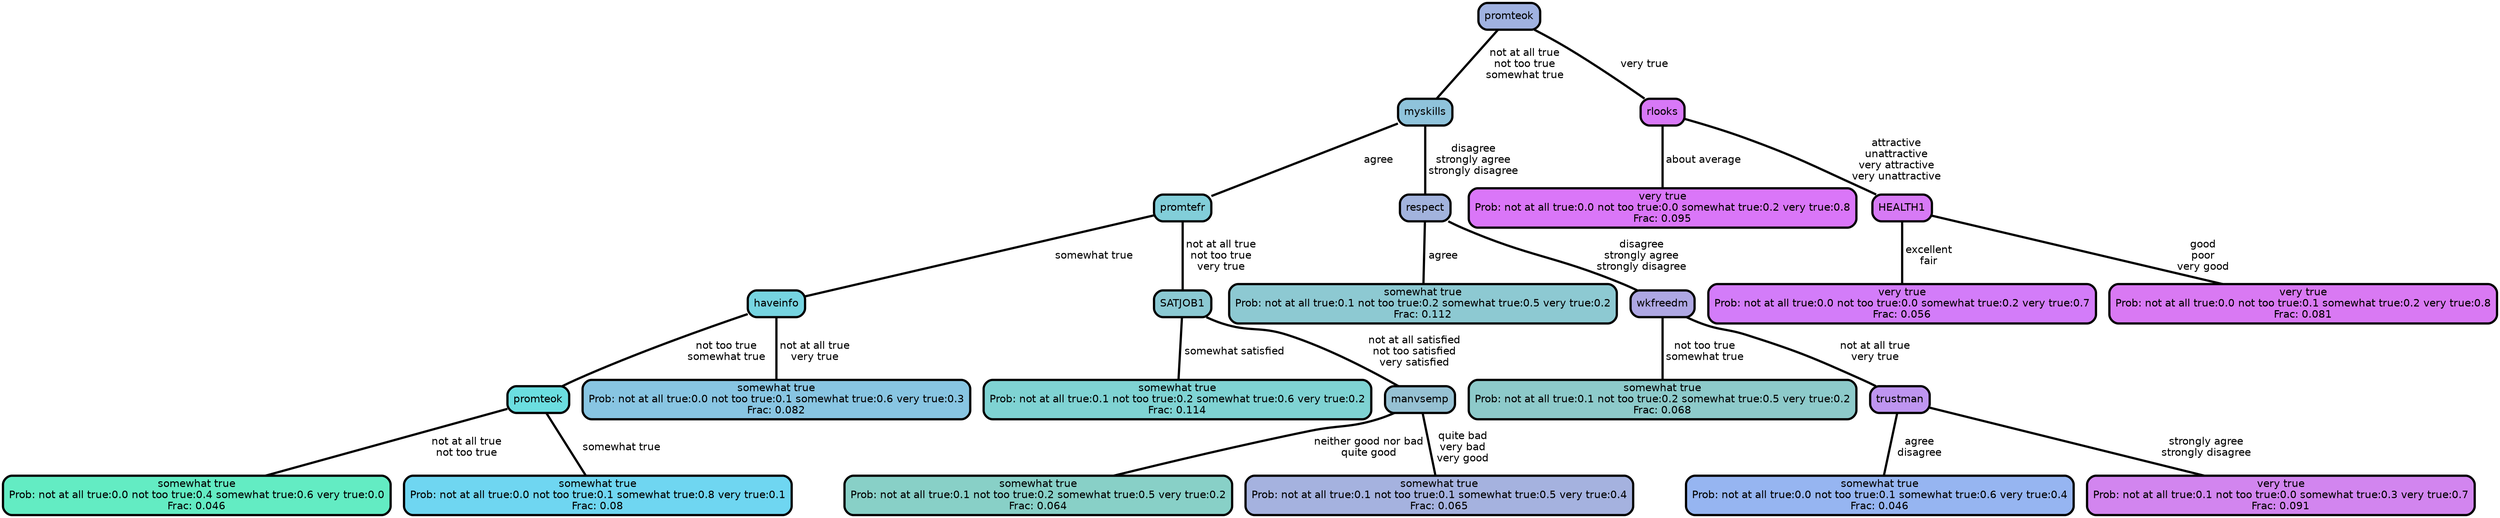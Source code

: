 graph Tree {
node [shape=box, style="filled, rounded",color="black",penwidth="3",fontcolor="black",                 fontname=helvetica] ;
graph [ranksep="0 equally", splines=straight,                 bgcolor=transparent, dpi=200] ;
edge [fontname=helvetica, color=black] ;
0 [label="somewhat true
Prob: not at all true:0.0 not too true:0.4 somewhat true:0.6 very true:0.0
Frac: 0.046", fillcolor="#63ecc3"] ;
1 [label="promteok", fillcolor="#6bdee0"] ;
2 [label="somewhat true
Prob: not at all true:0.0 not too true:0.1 somewhat true:0.8 very true:0.1
Frac: 0.08", fillcolor="#6fd6f1"] ;
3 [label="haveinfo", fillcolor="#76d4e1"] ;
4 [label="somewhat true
Prob: not at all true:0.0 not too true:0.1 somewhat true:0.6 very true:0.3
Frac: 0.082", fillcolor="#88c5e2"] ;
5 [label="promtefr", fillcolor="#82ced9"] ;
6 [label="somewhat true
Prob: not at all true:0.1 not too true:0.2 somewhat true:0.6 very true:0.2
Frac: 0.114", fillcolor="#7fd3d3"] ;
7 [label="SATJOB1", fillcolor="#8bc9d3"] ;
8 [label="somewhat true
Prob: not at all true:0.1 not too true:0.2 somewhat true:0.5 very true:0.2
Frac: 0.064", fillcolor="#88d0c7"] ;
9 [label="manvsemp", fillcolor="#96c1d3"] ;
10 [label="somewhat true
Prob: not at all true:0.1 not too true:0.1 somewhat true:0.5 very true:0.4
Frac: 0.065", fillcolor="#a5b2df"] ;
11 [label="myskills", fillcolor="#8fc3db"] ;
12 [label="somewhat true
Prob: not at all true:0.1 not too true:0.2 somewhat true:0.5 very true:0.2
Frac: 0.112", fillcolor="#8dc9d2"] ;
13 [label="respect", fillcolor="#a2b3dd"] ;
14 [label="somewhat true
Prob: not at all true:0.1 not too true:0.2 somewhat true:0.5 very true:0.2
Frac: 0.068", fillcolor="#8dcaca"] ;
15 [label="wkfreedm", fillcolor="#aea7e3"] ;
16 [label="somewhat true
Prob: not at all true:0.0 not too true:0.1 somewhat true:0.6 very true:0.4
Frac: 0.046", fillcolor="#96b5f1"] ;
17 [label="trustman", fillcolor="#be95f0"] ;
18 [label="very true
Prob: not at all true:0.1 not too true:0.0 somewhat true:0.3 very true:0.7
Frac: 0.091", fillcolor="#d285ef"] ;
19 [label="promteok", fillcolor="#a0b2e1"] ;
20 [label="very true
Prob: not at all true:0.0 not too true:0.0 somewhat true:0.2 very true:0.8
Frac: 0.095", fillcolor="#da76f8"] ;
21 [label="rlooks", fillcolor="#d878f7"] ;
22 [label="very true
Prob: not at all true:0.0 not too true:0.0 somewhat true:0.2 very true:0.7
Frac: 0.056", fillcolor="#d37cf9"] ;
23 [label="HEALTH1", fillcolor="#d77af5"] ;
24 [label="very true
Prob: not at all true:0.0 not too true:0.1 somewhat true:0.2 very true:0.8
Frac: 0.081", fillcolor="#d979f3"] ;
1 -- 0 [label=" not at all true\n not too true",penwidth=3] ;
1 -- 2 [label=" somewhat true",penwidth=3] ;
3 -- 1 [label=" not too true\n somewhat true",penwidth=3] ;
3 -- 4 [label=" not at all true\n very true",penwidth=3] ;
5 -- 3 [label=" somewhat true",penwidth=3] ;
5 -- 7 [label=" not at all true\n not too true\n very true",penwidth=3] ;
7 -- 6 [label=" somewhat satisfied",penwidth=3] ;
7 -- 9 [label=" not at all satisfied\n not too satisfied\n very satisfied",penwidth=3] ;
9 -- 8 [label=" neither good nor bad\n quite good",penwidth=3] ;
9 -- 10 [label=" quite bad\n very bad\n very good",penwidth=3] ;
11 -- 5 [label=" agree",penwidth=3] ;
11 -- 13 [label=" disagree\n strongly agree\n strongly disagree",penwidth=3] ;
13 -- 12 [label=" agree",penwidth=3] ;
13 -- 15 [label=" disagree\n strongly agree\n strongly disagree",penwidth=3] ;
15 -- 14 [label=" not too true\n somewhat true",penwidth=3] ;
15 -- 17 [label=" not at all true\n very true",penwidth=3] ;
17 -- 16 [label=" agree\n disagree",penwidth=3] ;
17 -- 18 [label=" strongly agree\n strongly disagree",penwidth=3] ;
19 -- 11 [label=" not at all true\n not too true\n somewhat true",penwidth=3] ;
19 -- 21 [label=" very true",penwidth=3] ;
21 -- 20 [label=" about average",penwidth=3] ;
21 -- 23 [label=" attractive\n unattractive\n very attractive\n very unattractive",penwidth=3] ;
23 -- 22 [label=" excellent\n fair",penwidth=3] ;
23 -- 24 [label=" good\n poor\n very good",penwidth=3] ;
{rank = same;}}
